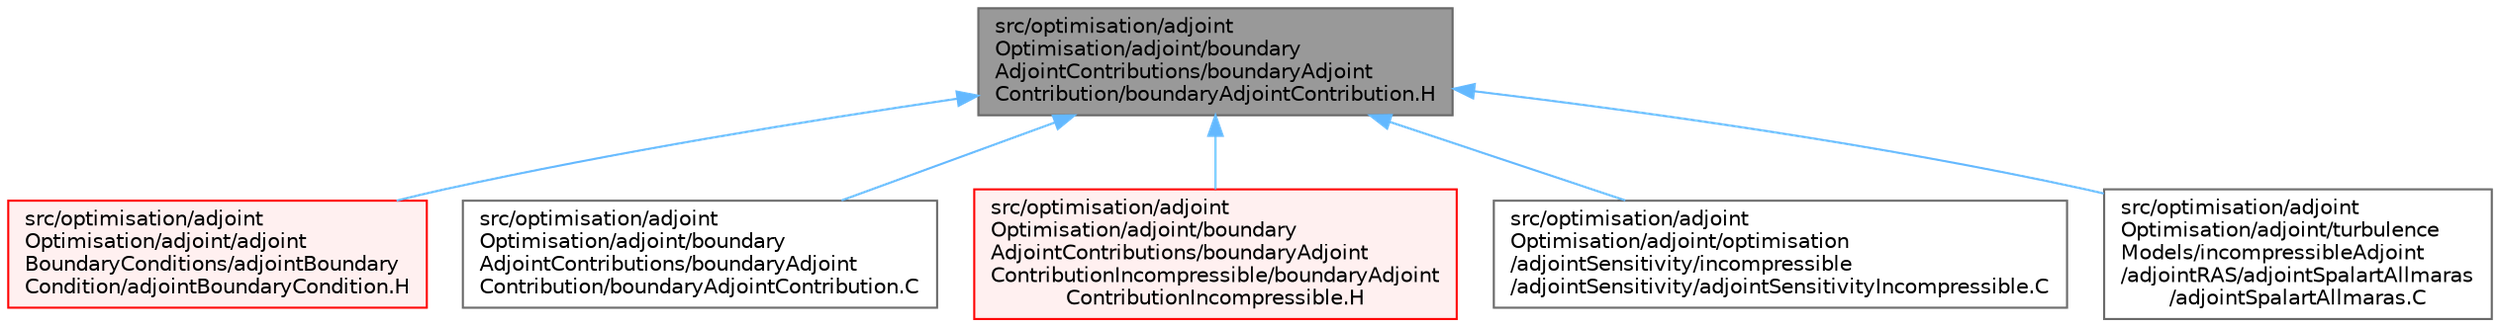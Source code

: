 digraph "src/optimisation/adjointOptimisation/adjoint/boundaryAdjointContributions/boundaryAdjointContribution/boundaryAdjointContribution.H"
{
 // LATEX_PDF_SIZE
  bgcolor="transparent";
  edge [fontname=Helvetica,fontsize=10,labelfontname=Helvetica,labelfontsize=10];
  node [fontname=Helvetica,fontsize=10,shape=box,height=0.2,width=0.4];
  Node1 [id="Node000001",label="src/optimisation/adjoint\lOptimisation/adjoint/boundary\lAdjointContributions/boundaryAdjoint\lContribution/boundaryAdjointContribution.H",height=0.2,width=0.4,color="gray40", fillcolor="grey60", style="filled", fontcolor="black",tooltip=" "];
  Node1 -> Node2 [id="edge1_Node000001_Node000002",dir="back",color="steelblue1",style="solid",tooltip=" "];
  Node2 [id="Node000002",label="src/optimisation/adjoint\lOptimisation/adjoint/adjoint\lBoundaryConditions/adjointBoundary\lCondition/adjointBoundaryCondition.H",height=0.2,width=0.4,color="red", fillcolor="#FFF0F0", style="filled",URL="$adjointBoundaryCondition_8H.html",tooltip=" "];
  Node1 -> Node46 [id="edge2_Node000001_Node000046",dir="back",color="steelblue1",style="solid",tooltip=" "];
  Node46 [id="Node000046",label="src/optimisation/adjoint\lOptimisation/adjoint/boundary\lAdjointContributions/boundaryAdjoint\lContribution/boundaryAdjointContribution.C",height=0.2,width=0.4,color="grey40", fillcolor="white", style="filled",URL="$boundaryAdjointContribution_8C.html",tooltip=" "];
  Node1 -> Node47 [id="edge3_Node000001_Node000047",dir="back",color="steelblue1",style="solid",tooltip=" "];
  Node47 [id="Node000047",label="src/optimisation/adjoint\lOptimisation/adjoint/boundary\lAdjointContributions/boundaryAdjoint\lContributionIncompressible/boundaryAdjoint\lContributionIncompressible.H",height=0.2,width=0.4,color="red", fillcolor="#FFF0F0", style="filled",URL="$boundaryAdjointContributionIncompressible_8H.html",tooltip=" "];
  Node1 -> Node49 [id="edge4_Node000001_Node000049",dir="back",color="steelblue1",style="solid",tooltip=" "];
  Node49 [id="Node000049",label="src/optimisation/adjoint\lOptimisation/adjoint/optimisation\l/adjointSensitivity/incompressible\l/adjointSensitivity/adjointSensitivityIncompressible.C",height=0.2,width=0.4,color="grey40", fillcolor="white", style="filled",URL="$adjointSensitivityIncompressible_8C.html",tooltip=" "];
  Node1 -> Node50 [id="edge5_Node000001_Node000050",dir="back",color="steelblue1",style="solid",tooltip=" "];
  Node50 [id="Node000050",label="src/optimisation/adjoint\lOptimisation/adjoint/turbulence\lModels/incompressibleAdjoint\l/adjointRAS/adjointSpalartAllmaras\l/adjointSpalartAllmaras.C",height=0.2,width=0.4,color="grey40", fillcolor="white", style="filled",URL="$adjointSpalartAllmaras_8C.html",tooltip=" "];
}

